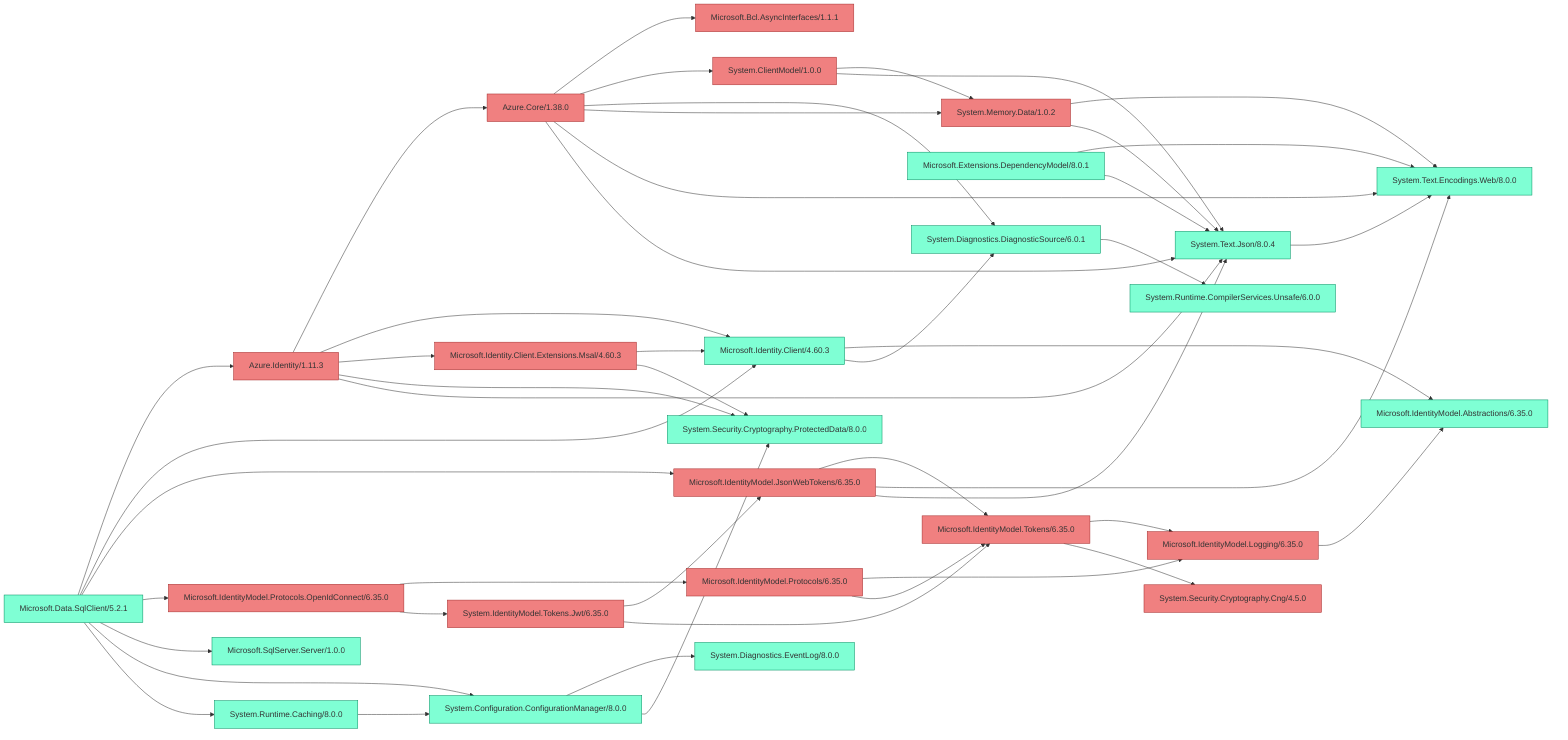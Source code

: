 ﻿%% Generated by https://github.com/0xced/Chisel

graph LR

classDef default fill:aquamarine,stroke:#009061,color:#333333
classDef removed fill:lightcoral,stroke:#A42A2A

Azure.Core/1.38.0 --> Microsoft.Bcl.AsyncInterfaces/1.1.1
Azure.Core/1.38.0 --> System.ClientModel/1.0.0
Azure.Core/1.38.0 --> System.Diagnostics.DiagnosticSource/6.0.1
Azure.Core/1.38.0 --> System.Memory.Data/1.0.2
Azure.Core/1.38.0 --> System.Text.Encodings.Web/8.0.0
Azure.Core/1.38.0 --> System.Text.Json/8.0.4
Azure.Identity/1.11.3 --> Azure.Core/1.38.0
Azure.Identity/1.11.3 --> Microsoft.Identity.Client/4.60.3
Azure.Identity/1.11.3 --> Microsoft.Identity.Client.Extensions.Msal/4.60.3
Azure.Identity/1.11.3 --> System.Security.Cryptography.ProtectedData/8.0.0
Azure.Identity/1.11.3 --> System.Text.Json/8.0.4
Microsoft.Data.SqlClient/5.2.1 --> Azure.Identity/1.11.3
Microsoft.Data.SqlClient/5.2.1 --> Microsoft.Identity.Client/4.60.3
Microsoft.Data.SqlClient/5.2.1 --> Microsoft.IdentityModel.JsonWebTokens/6.35.0
Microsoft.Data.SqlClient/5.2.1 --> Microsoft.IdentityModel.Protocols.OpenIdConnect/6.35.0
Microsoft.Data.SqlClient/5.2.1 --> Microsoft.SqlServer.Server/1.0.0
Microsoft.Data.SqlClient/5.2.1 --> System.Configuration.ConfigurationManager/8.0.0
Microsoft.Data.SqlClient/5.2.1 --> System.Runtime.Caching/8.0.0
Microsoft.Extensions.DependencyModel/8.0.1 --> System.Text.Encodings.Web/8.0.0
Microsoft.Extensions.DependencyModel/8.0.1 --> System.Text.Json/8.0.4
Microsoft.Identity.Client/4.60.3 --> Microsoft.IdentityModel.Abstractions/6.35.0
Microsoft.Identity.Client/4.60.3 --> System.Diagnostics.DiagnosticSource/6.0.1
Microsoft.Identity.Client.Extensions.Msal/4.60.3 --> Microsoft.Identity.Client/4.60.3
Microsoft.Identity.Client.Extensions.Msal/4.60.3 --> System.Security.Cryptography.ProtectedData/8.0.0
Microsoft.IdentityModel.JsonWebTokens/6.35.0 --> Microsoft.IdentityModel.Tokens/6.35.0
Microsoft.IdentityModel.JsonWebTokens/6.35.0 --> System.Text.Encodings.Web/8.0.0
Microsoft.IdentityModel.JsonWebTokens/6.35.0 --> System.Text.Json/8.0.4
Microsoft.IdentityModel.Logging/6.35.0 --> Microsoft.IdentityModel.Abstractions/6.35.0
Microsoft.IdentityModel.Protocols/6.35.0 --> Microsoft.IdentityModel.Logging/6.35.0
Microsoft.IdentityModel.Protocols/6.35.0 --> Microsoft.IdentityModel.Tokens/6.35.0
Microsoft.IdentityModel.Protocols.OpenIdConnect/6.35.0 --> Microsoft.IdentityModel.Protocols/6.35.0
Microsoft.IdentityModel.Protocols.OpenIdConnect/6.35.0 --> System.IdentityModel.Tokens.Jwt/6.35.0
Microsoft.IdentityModel.Tokens/6.35.0 --> Microsoft.IdentityModel.Logging/6.35.0
Microsoft.IdentityModel.Tokens/6.35.0 --> System.Security.Cryptography.Cng/4.5.0
System.ClientModel/1.0.0 --> System.Memory.Data/1.0.2
System.ClientModel/1.0.0 --> System.Text.Json/8.0.4
System.Configuration.ConfigurationManager/8.0.0 --> System.Diagnostics.EventLog/8.0.0
System.Configuration.ConfigurationManager/8.0.0 --> System.Security.Cryptography.ProtectedData/8.0.0
System.Diagnostics.DiagnosticSource/6.0.1 --> System.Runtime.CompilerServices.Unsafe/6.0.0
System.IdentityModel.Tokens.Jwt/6.35.0 --> Microsoft.IdentityModel.JsonWebTokens/6.35.0
System.IdentityModel.Tokens.Jwt/6.35.0 --> Microsoft.IdentityModel.Tokens/6.35.0
System.Memory.Data/1.0.2 --> System.Text.Encodings.Web/8.0.0
System.Memory.Data/1.0.2 --> System.Text.Json/8.0.4
System.Runtime.Caching/8.0.0 --> System.Configuration.ConfigurationManager/8.0.0
System.Text.Json/8.0.4 --> System.Text.Encodings.Web/8.0.0

class Azure.Core/1.38.0 removed
class Azure.Identity/1.11.3 removed
class Microsoft.Bcl.AsyncInterfaces/1.1.1 removed
class Microsoft.Data.SqlClient/5.2.1 default
class Microsoft.Extensions.DependencyModel/8.0.1 default
class Microsoft.Identity.Client/4.60.3 default
class Microsoft.Identity.Client.Extensions.Msal/4.60.3 removed
class Microsoft.IdentityModel.Abstractions/6.35.0 default
class Microsoft.IdentityModel.JsonWebTokens/6.35.0 removed
class Microsoft.IdentityModel.Logging/6.35.0 removed
class Microsoft.IdentityModel.Protocols/6.35.0 removed
class Microsoft.IdentityModel.Protocols.OpenIdConnect/6.35.0 removed
class Microsoft.IdentityModel.Tokens/6.35.0 removed
class Microsoft.SqlServer.Server/1.0.0 default
class System.ClientModel/1.0.0 removed
class System.Configuration.ConfigurationManager/8.0.0 default
class System.Diagnostics.DiagnosticSource/6.0.1 default
class System.Diagnostics.EventLog/8.0.0 default
class System.IdentityModel.Tokens.Jwt/6.35.0 removed
class System.Memory.Data/1.0.2 removed
class System.Runtime.Caching/8.0.0 default
class System.Runtime.CompilerServices.Unsafe/6.0.0 default
class System.Security.Cryptography.Cng/4.5.0 removed
class System.Security.Cryptography.ProtectedData/8.0.0 default
class System.Text.Encodings.Web/8.0.0 default
class System.Text.Json/8.0.4 default